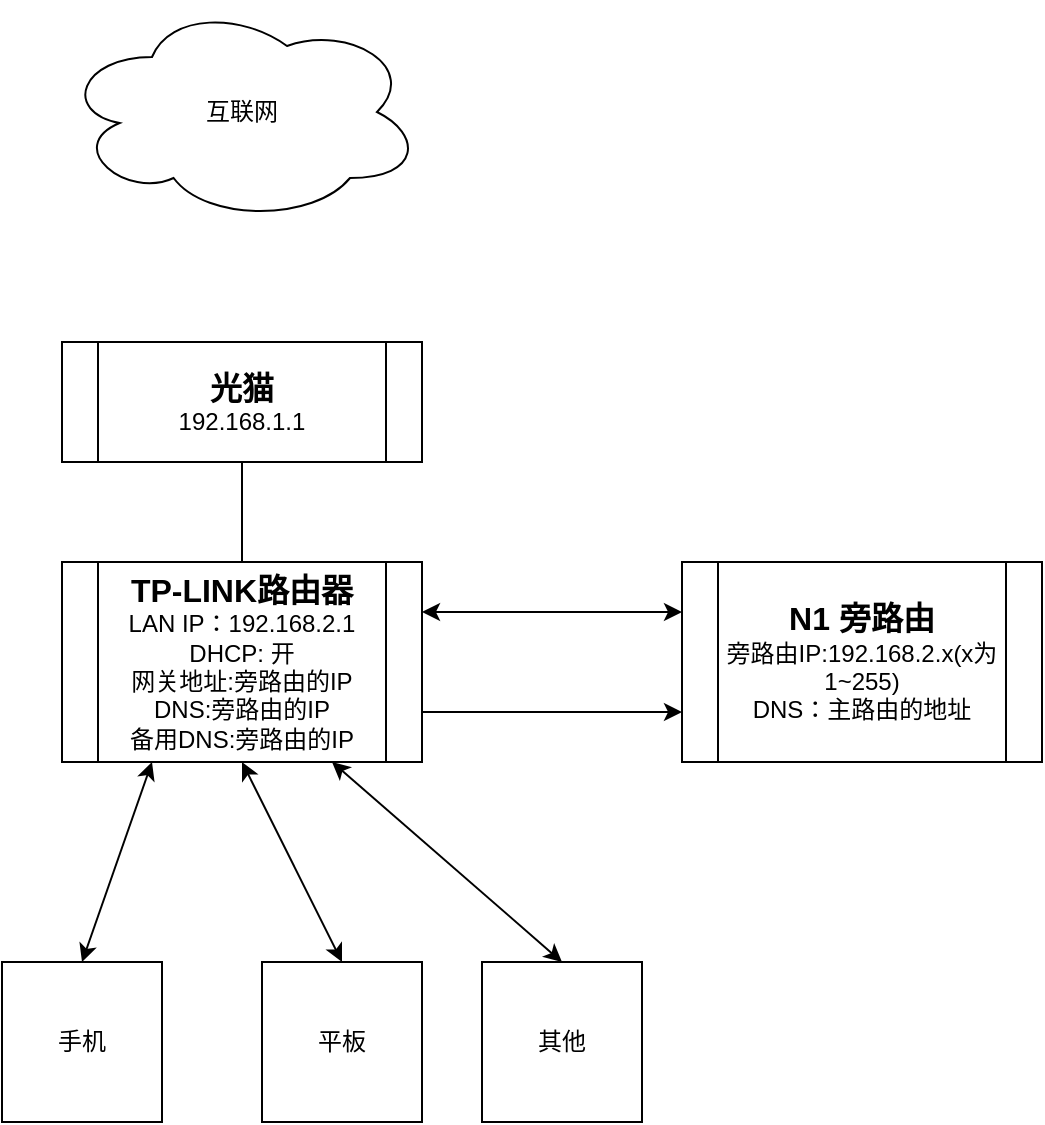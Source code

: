 <mxfile version="20.2.5" type="github">
  <diagram id="wHfkOTOKG5deZro92lXi" name="第 1 页">
    <mxGraphModel dx="1418" dy="2017" grid="1" gridSize="10" guides="1" tooltips="1" connect="1" arrows="1" fold="1" page="1" pageScale="1" pageWidth="827" pageHeight="1169" math="0" shadow="0">
      <root>
        <mxCell id="0" />
        <mxCell id="1" parent="0" />
        <mxCell id="gDJo4SJLUXZ564vEYORO-6" style="edgeStyle=orthogonalEdgeStyle;rounded=0;orthogonalLoop=1;jettySize=auto;html=1;exitX=0.5;exitY=1;exitDx=0;exitDy=0;endArrow=none;endFill=0;" edge="1" parent="1" source="gDJo4SJLUXZ564vEYORO-1" target="gDJo4SJLUXZ564vEYORO-4">
          <mxGeometry relative="1" as="geometry" />
        </mxCell>
        <mxCell id="gDJo4SJLUXZ564vEYORO-1" value="&lt;b&gt;&lt;font style=&quot;font-size: 16px;&quot;&gt;光猫&lt;/font&gt;&lt;/b&gt;&lt;br&gt;192.168.1.1" style="shape=process;whiteSpace=wrap;html=1;backgroundOutline=1;" vertex="1" parent="1">
          <mxGeometry x="70" y="-500" width="180" height="60" as="geometry" />
        </mxCell>
        <mxCell id="gDJo4SJLUXZ564vEYORO-2" value="互联网" style="ellipse;shape=cloud;whiteSpace=wrap;html=1;" vertex="1" parent="1">
          <mxGeometry x="70" y="-670" width="180" height="110" as="geometry" />
        </mxCell>
        <mxCell id="gDJo4SJLUXZ564vEYORO-7" style="edgeStyle=orthogonalEdgeStyle;rounded=0;orthogonalLoop=1;jettySize=auto;html=1;exitX=1;exitY=0.75;exitDx=0;exitDy=0;entryX=0;entryY=0.75;entryDx=0;entryDy=0;endArrow=classic;endFill=1;" edge="1" parent="1" source="gDJo4SJLUXZ564vEYORO-4" target="gDJo4SJLUXZ564vEYORO-5">
          <mxGeometry relative="1" as="geometry" />
        </mxCell>
        <mxCell id="gDJo4SJLUXZ564vEYORO-16" style="rounded=0;orthogonalLoop=1;jettySize=auto;html=1;exitX=0.25;exitY=1;exitDx=0;exitDy=0;entryX=0.5;entryY=0;entryDx=0;entryDy=0;endArrow=classic;endFill=1;startArrow=classic;startFill=1;" edge="1" parent="1" source="gDJo4SJLUXZ564vEYORO-4" target="gDJo4SJLUXZ564vEYORO-13">
          <mxGeometry relative="1" as="geometry" />
        </mxCell>
        <mxCell id="gDJo4SJLUXZ564vEYORO-17" style="rounded=0;orthogonalLoop=1;jettySize=auto;html=1;exitX=0.5;exitY=1;exitDx=0;exitDy=0;entryX=0.5;entryY=0;entryDx=0;entryDy=0;endArrow=classic;endFill=1;startArrow=classic;startFill=1;" edge="1" parent="1" source="gDJo4SJLUXZ564vEYORO-4" target="gDJo4SJLUXZ564vEYORO-14">
          <mxGeometry relative="1" as="geometry" />
        </mxCell>
        <mxCell id="gDJo4SJLUXZ564vEYORO-18" style="rounded=0;orthogonalLoop=1;jettySize=auto;html=1;exitX=0.75;exitY=1;exitDx=0;exitDy=0;entryX=0.5;entryY=0;entryDx=0;entryDy=0;endArrow=classic;endFill=1;startArrow=classic;startFill=1;" edge="1" parent="1" source="gDJo4SJLUXZ564vEYORO-4" target="gDJo4SJLUXZ564vEYORO-15">
          <mxGeometry relative="1" as="geometry" />
        </mxCell>
        <mxCell id="gDJo4SJLUXZ564vEYORO-4" value="&lt;b&gt;&lt;font style=&quot;font-size: 16px;&quot;&gt;TP-LINK路由器&lt;/font&gt;&lt;/b&gt;&lt;br&gt;LAN IP：192.168.2.1&lt;br&gt;DHCP: 开&lt;br&gt;网关地址:旁路由的IP&lt;br&gt;DNS:旁路由的IP&lt;br&gt;备用DNS:旁路由的IP" style="shape=process;whiteSpace=wrap;html=1;backgroundOutline=1;" vertex="1" parent="1">
          <mxGeometry x="70" y="-390" width="180" height="100" as="geometry" />
        </mxCell>
        <mxCell id="gDJo4SJLUXZ564vEYORO-19" style="edgeStyle=none;rounded=0;orthogonalLoop=1;jettySize=auto;html=1;exitX=0;exitY=0.25;exitDx=0;exitDy=0;entryX=1;entryY=0.25;entryDx=0;entryDy=0;startArrow=classic;startFill=1;endArrow=classic;endFill=1;" edge="1" parent="1" source="gDJo4SJLUXZ564vEYORO-5" target="gDJo4SJLUXZ564vEYORO-4">
          <mxGeometry relative="1" as="geometry" />
        </mxCell>
        <mxCell id="gDJo4SJLUXZ564vEYORO-5" value="&lt;b&gt;&lt;font style=&quot;font-size: 16px;&quot;&gt;N1 旁路由&lt;/font&gt;&lt;/b&gt;&lt;br&gt;旁路由IP:192.168.2.x(x为1~255)&lt;br&gt;DNS：主路由的地址" style="shape=process;whiteSpace=wrap;html=1;backgroundOutline=1;" vertex="1" parent="1">
          <mxGeometry x="380" y="-390" width="180" height="100" as="geometry" />
        </mxCell>
        <mxCell id="gDJo4SJLUXZ564vEYORO-13" value="手机" style="whiteSpace=wrap;html=1;aspect=fixed;" vertex="1" parent="1">
          <mxGeometry x="40" y="-190" width="80" height="80" as="geometry" />
        </mxCell>
        <mxCell id="gDJo4SJLUXZ564vEYORO-14" value="平板" style="whiteSpace=wrap;html=1;aspect=fixed;" vertex="1" parent="1">
          <mxGeometry x="170" y="-190" width="80" height="80" as="geometry" />
        </mxCell>
        <mxCell id="gDJo4SJLUXZ564vEYORO-15" value="其他" style="whiteSpace=wrap;html=1;aspect=fixed;" vertex="1" parent="1">
          <mxGeometry x="280" y="-190" width="80" height="80" as="geometry" />
        </mxCell>
      </root>
    </mxGraphModel>
  </diagram>
</mxfile>
